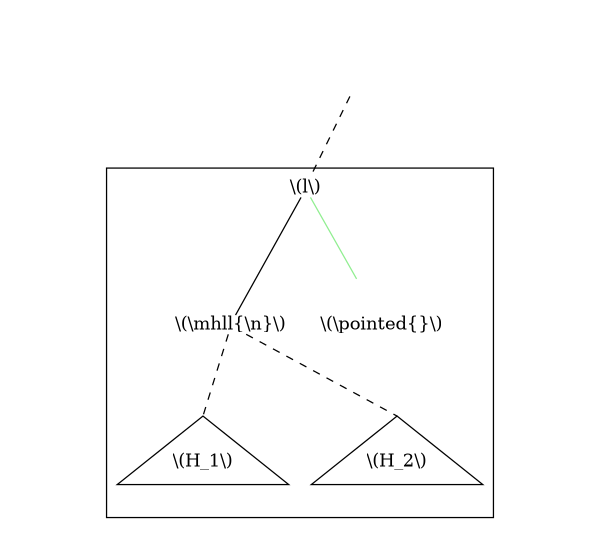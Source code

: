 graph {
	size="4,4"
    graph [splines=false]
    node [height=1 width=1]

	r [label="" shape=none]
	rl [label="" shape=none]

	r2 [label="" shape=none]
	r2r [label="" shape=none]

    r -- rl [style=invis]
    r -- 0 [style=invis]

    r2-- r2r [style=invis]
    r2-- 0 [style=dashed]

	subgraph cluster_1 {
        0 [label="\\(l\\)" shape=plain]
        1 [label="\\(\\mhll{\\n}\\)" shape=plain]
        2 [label="\\(\\pointed{}\\)" shape=none]

        g0 [label="\\(H_1\\)" shape=triangle]
        g1 [label="\\(H_2\\)" shape=triangle]

        0 -- 1
        0 -- 2 [color=lightgreen]

        1 -- g0:n [style=dashed]
        1 -- g1:n [style=dashed]
	}
}
